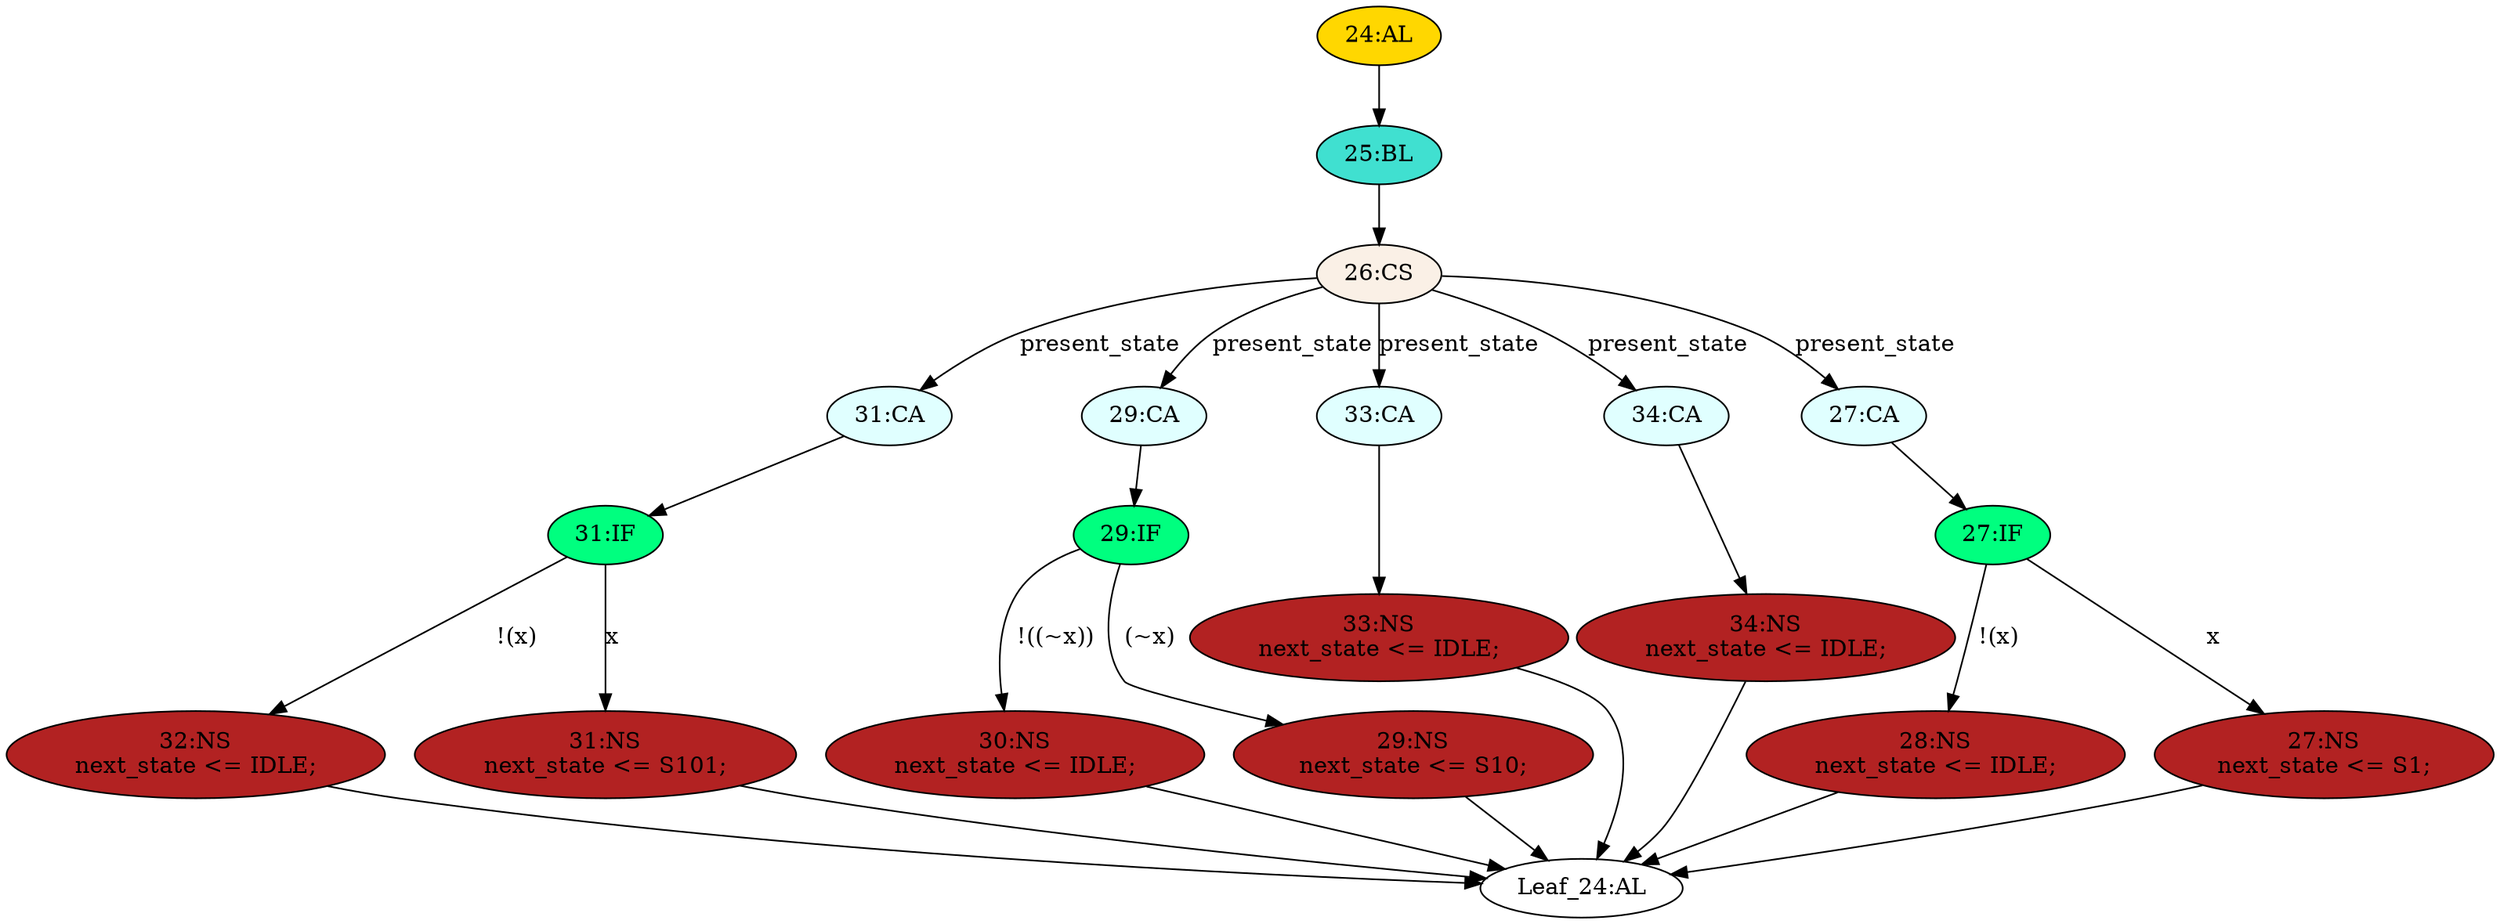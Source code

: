 strict digraph "" {
	node [label="\N"];
	"33:NS"	[ast="<pyverilog.vparser.ast.NonblockingSubstitution object at 0x7f5b70c86f10>",
		fillcolor=firebrick,
		label="33:NS
next_state <= IDLE;",
		statements="[<pyverilog.vparser.ast.NonblockingSubstitution object at 0x7f5b70c86f10>]",
		style=filled,
		typ=NonblockingSubstitution];
	"Leaf_24:AL"	[def_var="['next_state']",
		label="Leaf_24:AL"];
	"33:NS" -> "Leaf_24:AL"	[cond="[]",
		lineno=None];
	"31:CA"	[ast="<pyverilog.vparser.ast.Case object at 0x7f5b70c86c50>",
		fillcolor=lightcyan,
		label="31:CA",
		statements="[]",
		style=filled,
		typ=Case];
	"31:IF"	[ast="<pyverilog.vparser.ast.IfStatement object at 0x7f5b70c86cd0>",
		fillcolor=springgreen,
		label="31:IF",
		statements="[]",
		style=filled,
		typ=IfStatement];
	"31:CA" -> "31:IF"	[cond="[]",
		lineno=None];
	"25:BL"	[ast="<pyverilog.vparser.ast.Block object at 0x7f5b70c86390>",
		fillcolor=turquoise,
		label="25:BL",
		statements="[]",
		style=filled,
		typ=Block];
	"26:CS"	[ast="<pyverilog.vparser.ast.CaseStatement object at 0x7f5b70c863d0>",
		fillcolor=linen,
		label="26:CS",
		statements="[]",
		style=filled,
		typ=CaseStatement];
	"25:BL" -> "26:CS"	[cond="[]",
		lineno=None];
	"29:CA"	[ast="<pyverilog.vparser.ast.Case object at 0x7f5b70c86890>",
		fillcolor=lightcyan,
		label="29:CA",
		statements="[]",
		style=filled,
		typ=Case];
	"29:IF"	[ast="<pyverilog.vparser.ast.IfStatement object at 0x7f5b70c86910>",
		fillcolor=springgreen,
		label="29:IF",
		statements="[]",
		style=filled,
		typ=IfStatement];
	"29:CA" -> "29:IF"	[cond="[]",
		lineno=None];
	"30:NS"	[ast="<pyverilog.vparser.ast.NonblockingSubstitution object at 0x7f5b70c86950>",
		fillcolor=firebrick,
		label="30:NS
next_state <= IDLE;",
		statements="[<pyverilog.vparser.ast.NonblockingSubstitution object at 0x7f5b70c86950>]",
		style=filled,
		typ=NonblockingSubstitution];
	"29:IF" -> "30:NS"	[cond="['x']",
		label="!((~x))",
		lineno=29];
	"29:NS"	[ast="<pyverilog.vparser.ast.NonblockingSubstitution object at 0x7f5b70c86a90>",
		fillcolor=firebrick,
		label="29:NS
next_state <= S10;",
		statements="[<pyverilog.vparser.ast.NonblockingSubstitution object at 0x7f5b70c86a90>]",
		style=filled,
		typ=NonblockingSubstitution];
	"29:IF" -> "29:NS"	[cond="['x']",
		label="(~x)",
		lineno=29];
	"33:CA"	[ast="<pyverilog.vparser.ast.Case object at 0x7f5b70c86e90>",
		fillcolor=lightcyan,
		label="33:CA",
		statements="[]",
		style=filled,
		typ=Case];
	"33:CA" -> "33:NS"	[cond="[]",
		lineno=None];
	"32:NS"	[ast="<pyverilog.vparser.ast.NonblockingSubstitution object at 0x7f5b70c8c5d0>",
		fillcolor=firebrick,
		label="32:NS
next_state <= IDLE;",
		statements="[<pyverilog.vparser.ast.NonblockingSubstitution object at 0x7f5b70c8c5d0>]",
		style=filled,
		typ=NonblockingSubstitution];
	"32:NS" -> "Leaf_24:AL"	[cond="[]",
		lineno=None];
	"28:NS"	[ast="<pyverilog.vparser.ast.NonblockingSubstitution object at 0x7f5b70c86590>",
		fillcolor=firebrick,
		label="28:NS
next_state <= IDLE;",
		statements="[<pyverilog.vparser.ast.NonblockingSubstitution object at 0x7f5b70c86590>]",
		style=filled,
		typ=NonblockingSubstitution];
	"28:NS" -> "Leaf_24:AL"	[cond="[]",
		lineno=None];
	"31:IF" -> "32:NS"	[cond="['x']",
		label="!(x)",
		lineno=31];
	"31:NS"	[ast="<pyverilog.vparser.ast.NonblockingSubstitution object at 0x7f5b70c86d10>",
		fillcolor=firebrick,
		label="31:NS
next_state <= S101;",
		statements="[<pyverilog.vparser.ast.NonblockingSubstitution object at 0x7f5b70c86d10>]",
		style=filled,
		typ=NonblockingSubstitution];
	"31:IF" -> "31:NS"	[cond="['x']",
		label=x,
		lineno=31];
	"26:CS" -> "31:CA"	[cond="['present_state']",
		label=present_state,
		lineno=26];
	"26:CS" -> "29:CA"	[cond="['present_state']",
		label=present_state,
		lineno=26];
	"26:CS" -> "33:CA"	[cond="['present_state']",
		label=present_state,
		lineno=26];
	"34:CA"	[ast="<pyverilog.vparser.ast.Case object at 0x7f5b70c9c090>",
		fillcolor=lightcyan,
		label="34:CA",
		statements="[]",
		style=filled,
		typ=Case];
	"26:CS" -> "34:CA"	[cond="['present_state']",
		label=present_state,
		lineno=26];
	"27:CA"	[ast="<pyverilog.vparser.ast.Case object at 0x7f5b70c86490>",
		fillcolor=lightcyan,
		label="27:CA",
		statements="[]",
		style=filled,
		typ=Case];
	"26:CS" -> "27:CA"	[cond="['present_state']",
		label=present_state,
		lineno=26];
	"30:NS" -> "Leaf_24:AL"	[cond="[]",
		lineno=None];
	"31:NS" -> "Leaf_24:AL"	[cond="[]",
		lineno=None];
	"24:AL"	[ast="<pyverilog.vparser.ast.Always object at 0x7f5b70c861d0>",
		clk_sens=False,
		fillcolor=gold,
		label="24:AL",
		sens="['x', 'present_state']",
		statements="[]",
		style=filled,
		typ=Always,
		use_var="['x', 'present_state']"];
	"24:AL" -> "25:BL"	[cond="[]",
		lineno=None];
	"29:NS" -> "Leaf_24:AL"	[cond="[]",
		lineno=None];
	"34:NS"	[ast="<pyverilog.vparser.ast.NonblockingSubstitution object at 0x7f5b70c9c0d0>",
		fillcolor=firebrick,
		label="34:NS
next_state <= IDLE;",
		statements="[<pyverilog.vparser.ast.NonblockingSubstitution object at 0x7f5b70c9c0d0>]",
		style=filled,
		typ=NonblockingSubstitution];
	"34:CA" -> "34:NS"	[cond="[]",
		lineno=None];
	"27:NS"	[ast="<pyverilog.vparser.ast.NonblockingSubstitution object at 0x7f5b70c86710>",
		fillcolor=firebrick,
		label="27:NS
next_state <= S1;",
		statements="[<pyverilog.vparser.ast.NonblockingSubstitution object at 0x7f5b70c86710>]",
		style=filled,
		typ=NonblockingSubstitution];
	"27:NS" -> "Leaf_24:AL"	[cond="[]",
		lineno=None];
	"27:IF"	[ast="<pyverilog.vparser.ast.IfStatement object at 0x7f5b70c86510>",
		fillcolor=springgreen,
		label="27:IF",
		statements="[]",
		style=filled,
		typ=IfStatement];
	"27:CA" -> "27:IF"	[cond="[]",
		lineno=None];
	"34:NS" -> "Leaf_24:AL"	[cond="[]",
		lineno=None];
	"27:IF" -> "28:NS"	[cond="['x']",
		label="!(x)",
		lineno=27];
	"27:IF" -> "27:NS"	[cond="['x']",
		label=x,
		lineno=27];
}

